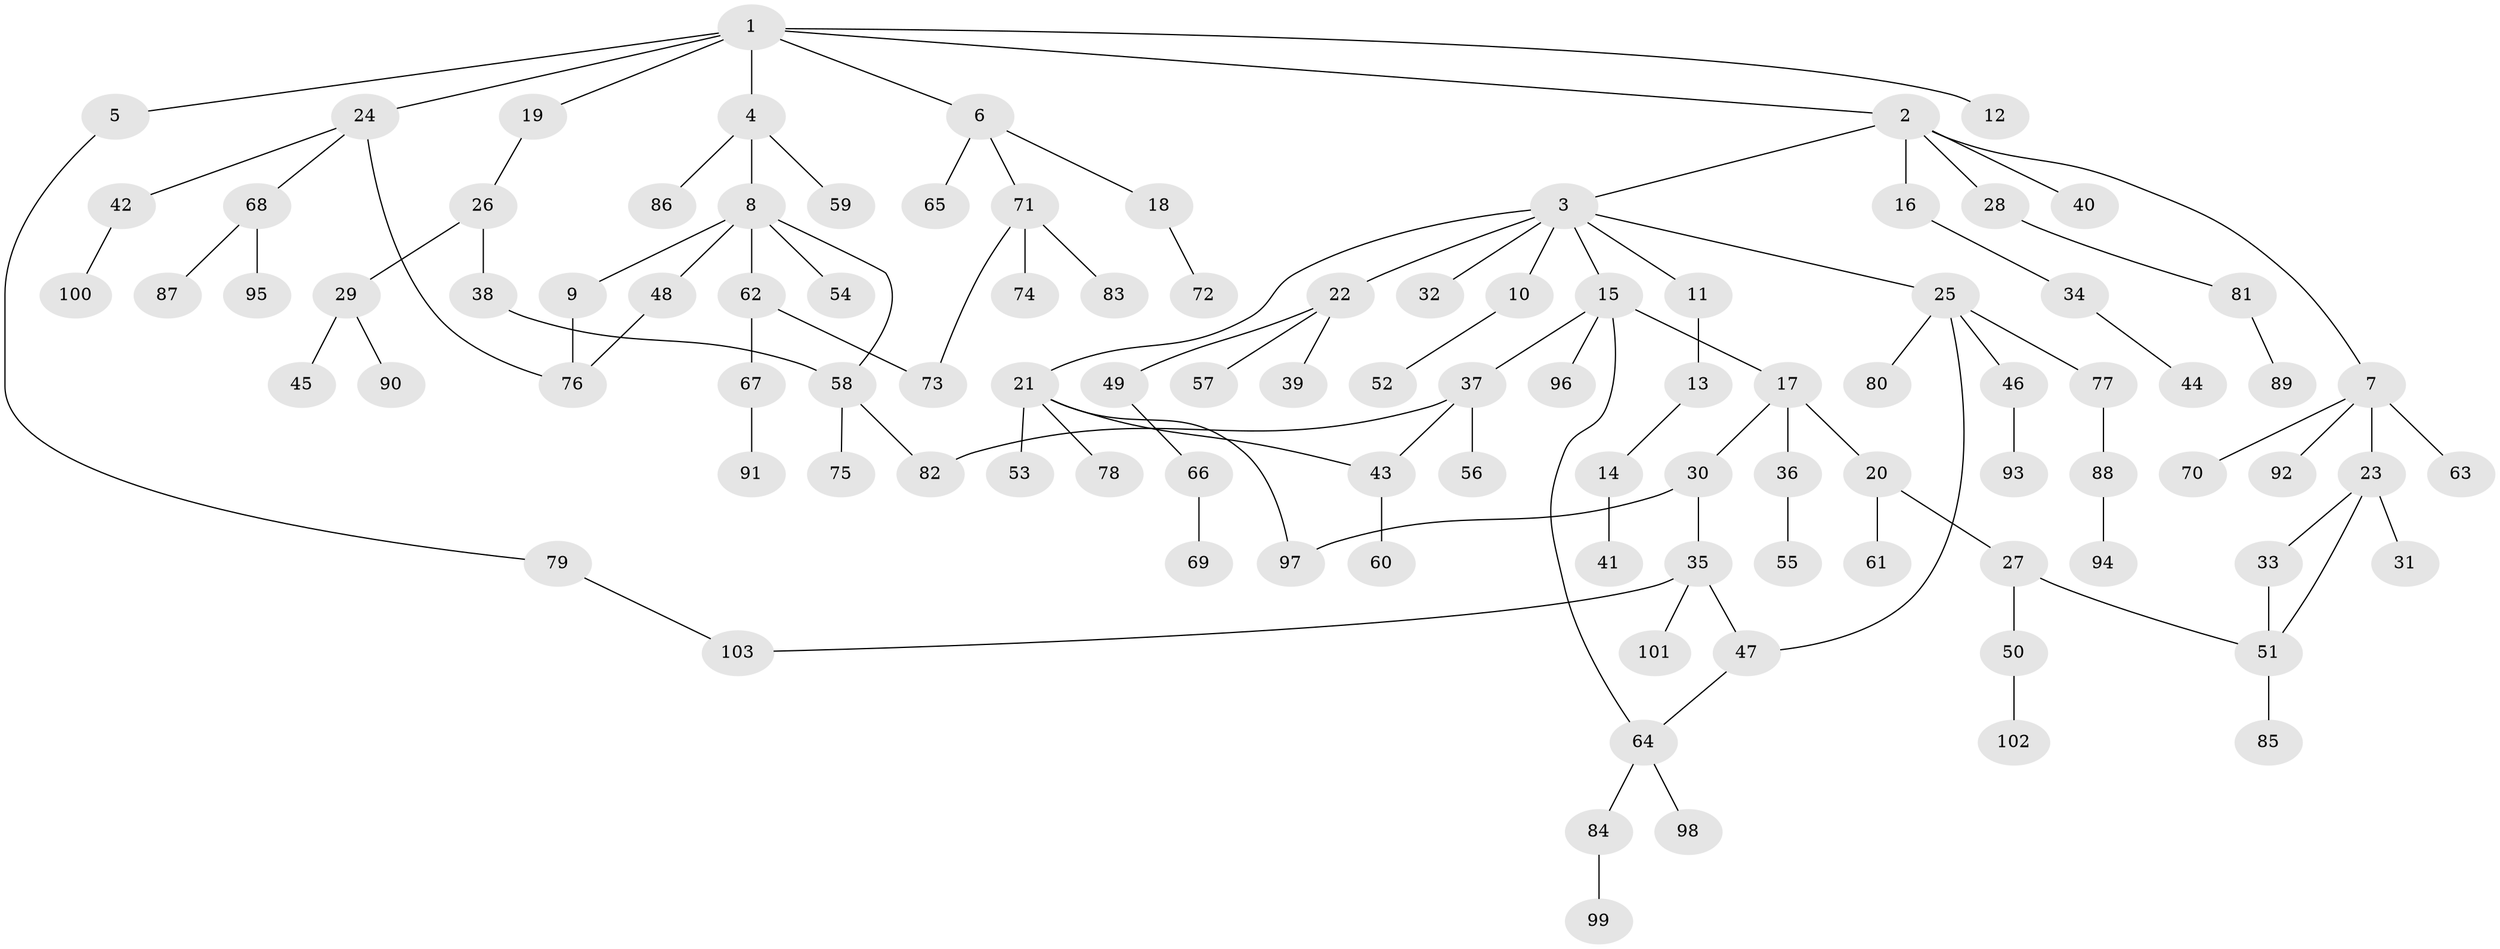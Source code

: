 // coarse degree distribution, {6: 0.016129032258064516, 5: 0.03225806451612903, 7: 0.016129032258064516, 3: 0.20967741935483872, 2: 0.2903225806451613, 4: 0.11290322580645161, 1: 0.3225806451612903}
// Generated by graph-tools (version 1.1) at 2025/48/03/04/25 22:48:47]
// undirected, 103 vertices, 114 edges
graph export_dot {
  node [color=gray90,style=filled];
  1;
  2;
  3;
  4;
  5;
  6;
  7;
  8;
  9;
  10;
  11;
  12;
  13;
  14;
  15;
  16;
  17;
  18;
  19;
  20;
  21;
  22;
  23;
  24;
  25;
  26;
  27;
  28;
  29;
  30;
  31;
  32;
  33;
  34;
  35;
  36;
  37;
  38;
  39;
  40;
  41;
  42;
  43;
  44;
  45;
  46;
  47;
  48;
  49;
  50;
  51;
  52;
  53;
  54;
  55;
  56;
  57;
  58;
  59;
  60;
  61;
  62;
  63;
  64;
  65;
  66;
  67;
  68;
  69;
  70;
  71;
  72;
  73;
  74;
  75;
  76;
  77;
  78;
  79;
  80;
  81;
  82;
  83;
  84;
  85;
  86;
  87;
  88;
  89;
  90;
  91;
  92;
  93;
  94;
  95;
  96;
  97;
  98;
  99;
  100;
  101;
  102;
  103;
  1 -- 2;
  1 -- 4;
  1 -- 5;
  1 -- 6;
  1 -- 12;
  1 -- 19;
  1 -- 24;
  2 -- 3;
  2 -- 7;
  2 -- 16;
  2 -- 28;
  2 -- 40;
  3 -- 10;
  3 -- 11;
  3 -- 15;
  3 -- 21;
  3 -- 22;
  3 -- 25;
  3 -- 32;
  4 -- 8;
  4 -- 59;
  4 -- 86;
  5 -- 79;
  6 -- 18;
  6 -- 65;
  6 -- 71;
  7 -- 23;
  7 -- 63;
  7 -- 70;
  7 -- 92;
  8 -- 9;
  8 -- 48;
  8 -- 54;
  8 -- 58;
  8 -- 62;
  9 -- 76;
  10 -- 52;
  11 -- 13;
  13 -- 14;
  14 -- 41;
  15 -- 17;
  15 -- 37;
  15 -- 64;
  15 -- 96;
  16 -- 34;
  17 -- 20;
  17 -- 30;
  17 -- 36;
  18 -- 72;
  19 -- 26;
  20 -- 27;
  20 -- 61;
  21 -- 43;
  21 -- 53;
  21 -- 78;
  21 -- 97;
  22 -- 39;
  22 -- 49;
  22 -- 57;
  23 -- 31;
  23 -- 33;
  23 -- 51;
  24 -- 42;
  24 -- 68;
  24 -- 76;
  25 -- 46;
  25 -- 47;
  25 -- 77;
  25 -- 80;
  26 -- 29;
  26 -- 38;
  27 -- 50;
  27 -- 51;
  28 -- 81;
  29 -- 45;
  29 -- 90;
  30 -- 35;
  30 -- 97;
  33 -- 51;
  34 -- 44;
  35 -- 101;
  35 -- 103;
  35 -- 47;
  36 -- 55;
  37 -- 56;
  37 -- 43;
  37 -- 82;
  38 -- 58;
  42 -- 100;
  43 -- 60;
  46 -- 93;
  47 -- 64;
  48 -- 76;
  49 -- 66;
  50 -- 102;
  51 -- 85;
  58 -- 75;
  58 -- 82;
  62 -- 67;
  62 -- 73;
  64 -- 84;
  64 -- 98;
  66 -- 69;
  67 -- 91;
  68 -- 87;
  68 -- 95;
  71 -- 73;
  71 -- 74;
  71 -- 83;
  77 -- 88;
  79 -- 103;
  81 -- 89;
  84 -- 99;
  88 -- 94;
}

